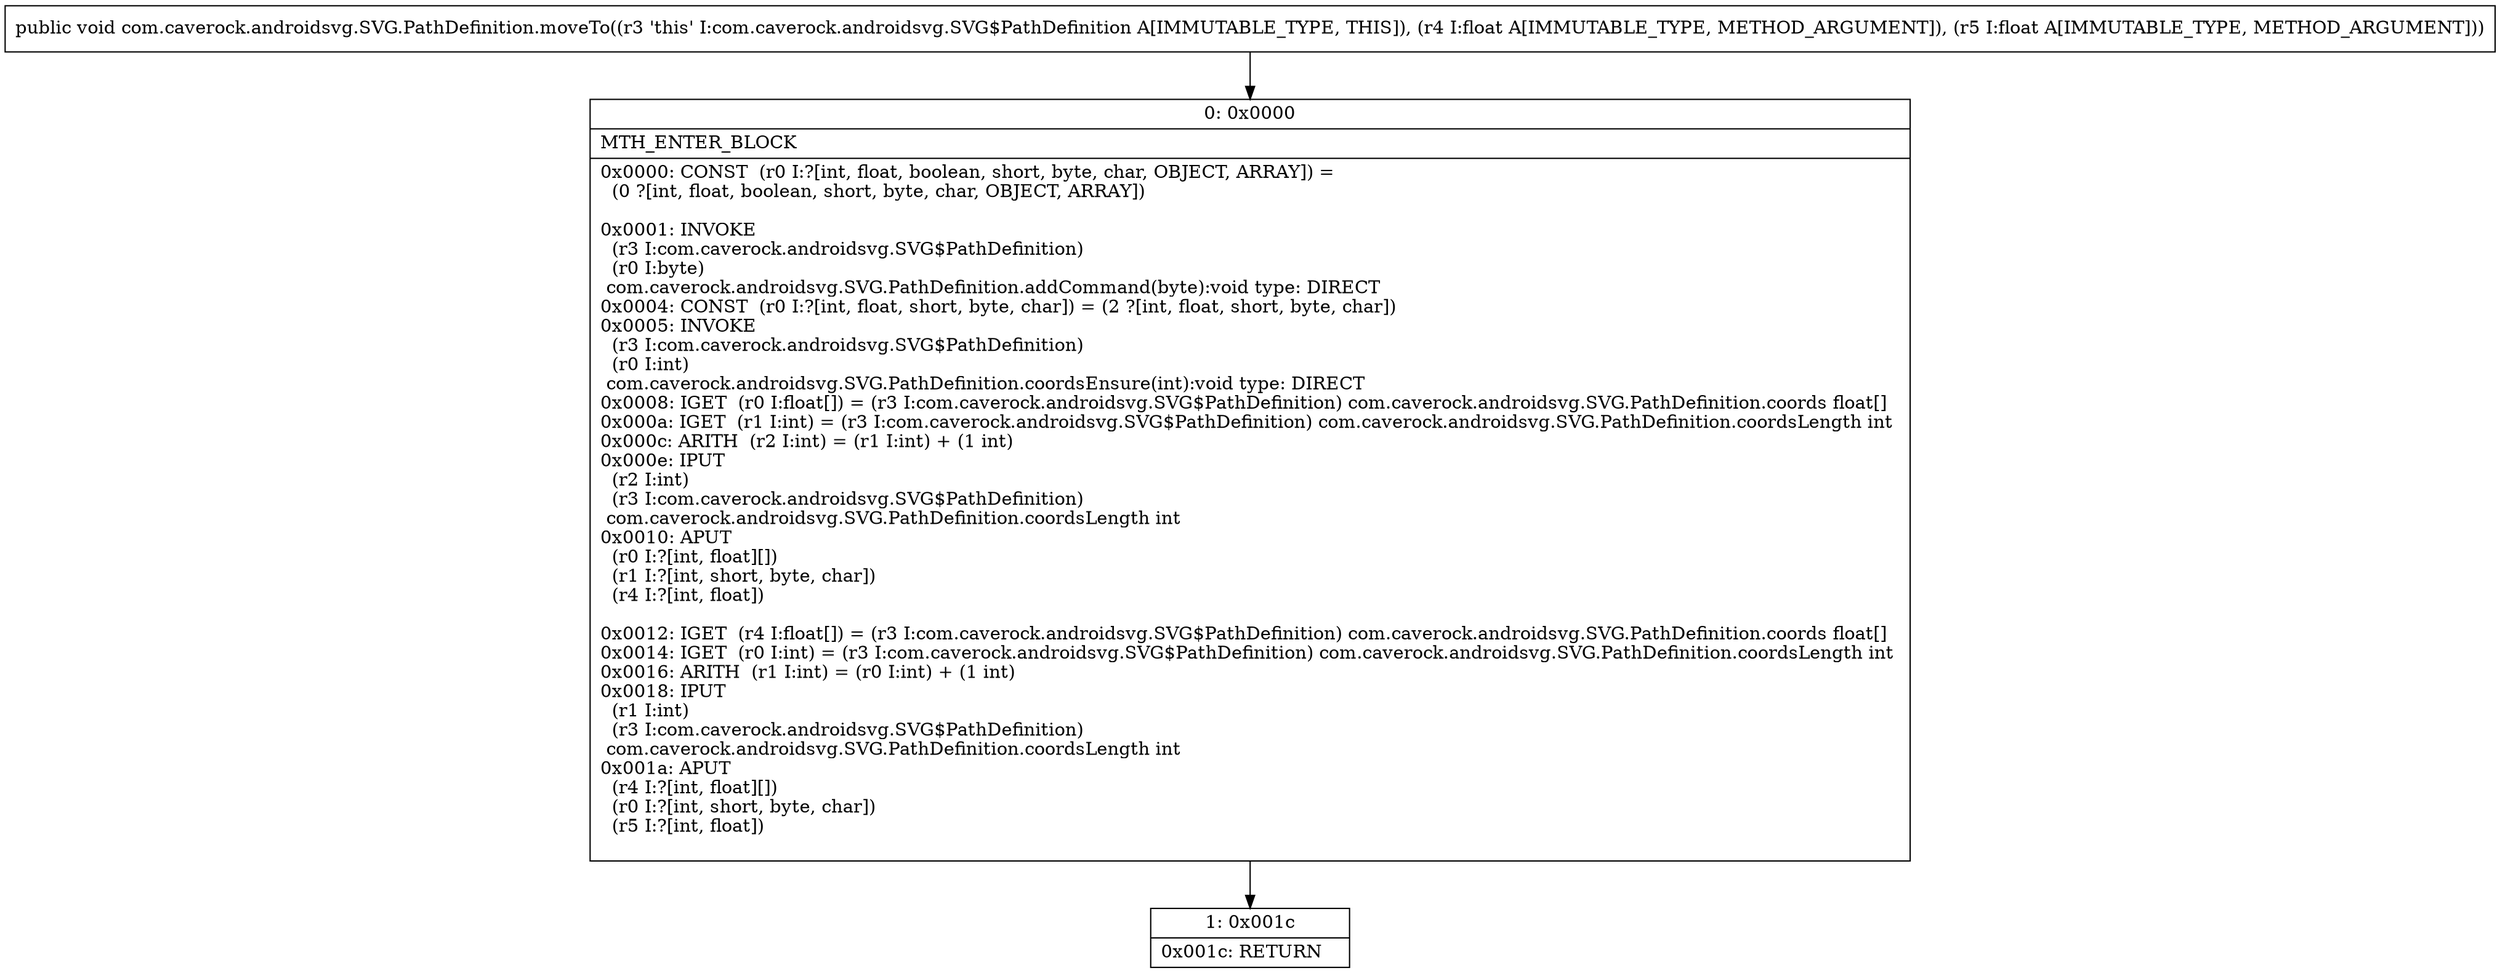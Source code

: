 digraph "CFG forcom.caverock.androidsvg.SVG.PathDefinition.moveTo(FF)V" {
Node_0 [shape=record,label="{0\:\ 0x0000|MTH_ENTER_BLOCK\l|0x0000: CONST  (r0 I:?[int, float, boolean, short, byte, char, OBJECT, ARRAY]) = \l  (0 ?[int, float, boolean, short, byte, char, OBJECT, ARRAY])\l \l0x0001: INVOKE  \l  (r3 I:com.caverock.androidsvg.SVG$PathDefinition)\l  (r0 I:byte)\l com.caverock.androidsvg.SVG.PathDefinition.addCommand(byte):void type: DIRECT \l0x0004: CONST  (r0 I:?[int, float, short, byte, char]) = (2 ?[int, float, short, byte, char]) \l0x0005: INVOKE  \l  (r3 I:com.caverock.androidsvg.SVG$PathDefinition)\l  (r0 I:int)\l com.caverock.androidsvg.SVG.PathDefinition.coordsEnsure(int):void type: DIRECT \l0x0008: IGET  (r0 I:float[]) = (r3 I:com.caverock.androidsvg.SVG$PathDefinition) com.caverock.androidsvg.SVG.PathDefinition.coords float[] \l0x000a: IGET  (r1 I:int) = (r3 I:com.caverock.androidsvg.SVG$PathDefinition) com.caverock.androidsvg.SVG.PathDefinition.coordsLength int \l0x000c: ARITH  (r2 I:int) = (r1 I:int) + (1 int) \l0x000e: IPUT  \l  (r2 I:int)\l  (r3 I:com.caverock.androidsvg.SVG$PathDefinition)\l com.caverock.androidsvg.SVG.PathDefinition.coordsLength int \l0x0010: APUT  \l  (r0 I:?[int, float][])\l  (r1 I:?[int, short, byte, char])\l  (r4 I:?[int, float])\l \l0x0012: IGET  (r4 I:float[]) = (r3 I:com.caverock.androidsvg.SVG$PathDefinition) com.caverock.androidsvg.SVG.PathDefinition.coords float[] \l0x0014: IGET  (r0 I:int) = (r3 I:com.caverock.androidsvg.SVG$PathDefinition) com.caverock.androidsvg.SVG.PathDefinition.coordsLength int \l0x0016: ARITH  (r1 I:int) = (r0 I:int) + (1 int) \l0x0018: IPUT  \l  (r1 I:int)\l  (r3 I:com.caverock.androidsvg.SVG$PathDefinition)\l com.caverock.androidsvg.SVG.PathDefinition.coordsLength int \l0x001a: APUT  \l  (r4 I:?[int, float][])\l  (r0 I:?[int, short, byte, char])\l  (r5 I:?[int, float])\l \l}"];
Node_1 [shape=record,label="{1\:\ 0x001c|0x001c: RETURN   \l}"];
MethodNode[shape=record,label="{public void com.caverock.androidsvg.SVG.PathDefinition.moveTo((r3 'this' I:com.caverock.androidsvg.SVG$PathDefinition A[IMMUTABLE_TYPE, THIS]), (r4 I:float A[IMMUTABLE_TYPE, METHOD_ARGUMENT]), (r5 I:float A[IMMUTABLE_TYPE, METHOD_ARGUMENT])) }"];
MethodNode -> Node_0;
Node_0 -> Node_1;
}

